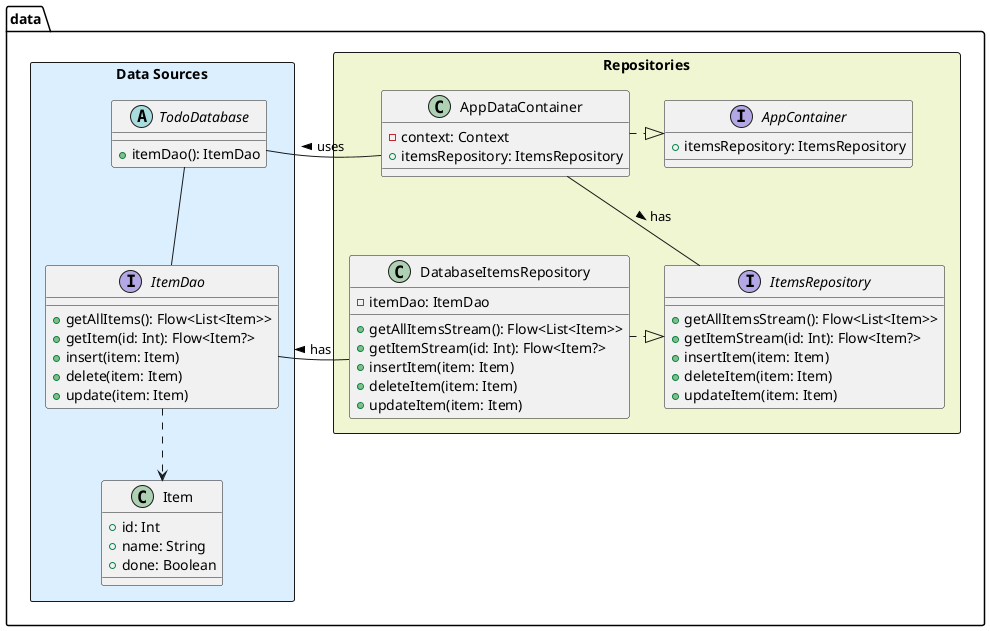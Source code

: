 @startuml
skinparam package {
  backgroundColor<<Repositories>> #F0F6D2
  backgroundColor<<Data Sources>> #DCEFFF
}

package "data" {

    package "Repositories" <<Rectangle>> #F0F6D2{

        interface ItemsRepository {
            +getAllItemsStream(): Flow<List<Item>>
            +getItemStream(id: Int): Flow<Item?>
            +insertItem(item: Item)
            +deleteItem(item: Item)
            +updateItem(item: Item)
        }

        class DatabaseItemsRepository {
            -itemDao: ItemDao
            +getAllItemsStream(): Flow<List<Item>>
            +getItemStream(id: Int): Flow<Item?>
            +insertItem(item: Item)
            +deleteItem(item: Item)
            +updateItem(item: Item)
        }

        interface AppContainer {
            +itemsRepository: ItemsRepository
        }

        class AppDataContainer {
            -context: Context
            +itemsRepository: ItemsRepository
        }

        DatabaseItemsRepository .|> ItemsRepository
         AppDataContainer .|> AppContainer
        AppDataContainer -- ItemsRepository: has >

    }

    package "Data Sources" <<Rectangle>> #DCEFFF{
        interface ItemDao {
            +getAllItems(): Flow<List<Item>>
            +getItem(id: Int): Flow<Item?>
            +insert(item: Item)
            +delete(item: Item)
            +update(item: Item)
        }

        class Item {
            +id: Int
            +name: String
            +done: Boolean
        }

        abstract class TodoDatabase {
            +itemDao(): ItemDao
        }

        DatabaseItemsRepository - ItemDao : has >
        ItemDao ..> Item
        TodoDatabase -- ItemDao
    }

    AppDataContainer - TodoDatabase : uses >

}
@enduml